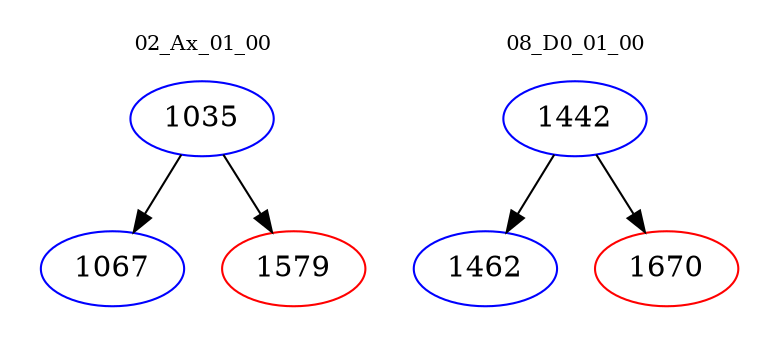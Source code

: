 digraph{
subgraph cluster_0 {
color = white
label = "02_Ax_01_00";
fontsize=10;
T0_1035 [label="1035", color="blue"]
T0_1035 -> T0_1067 [color="black"]
T0_1067 [label="1067", color="blue"]
T0_1035 -> T0_1579 [color="black"]
T0_1579 [label="1579", color="red"]
}
subgraph cluster_1 {
color = white
label = "08_D0_01_00";
fontsize=10;
T1_1442 [label="1442", color="blue"]
T1_1442 -> T1_1462 [color="black"]
T1_1462 [label="1462", color="blue"]
T1_1442 -> T1_1670 [color="black"]
T1_1670 [label="1670", color="red"]
}
}
